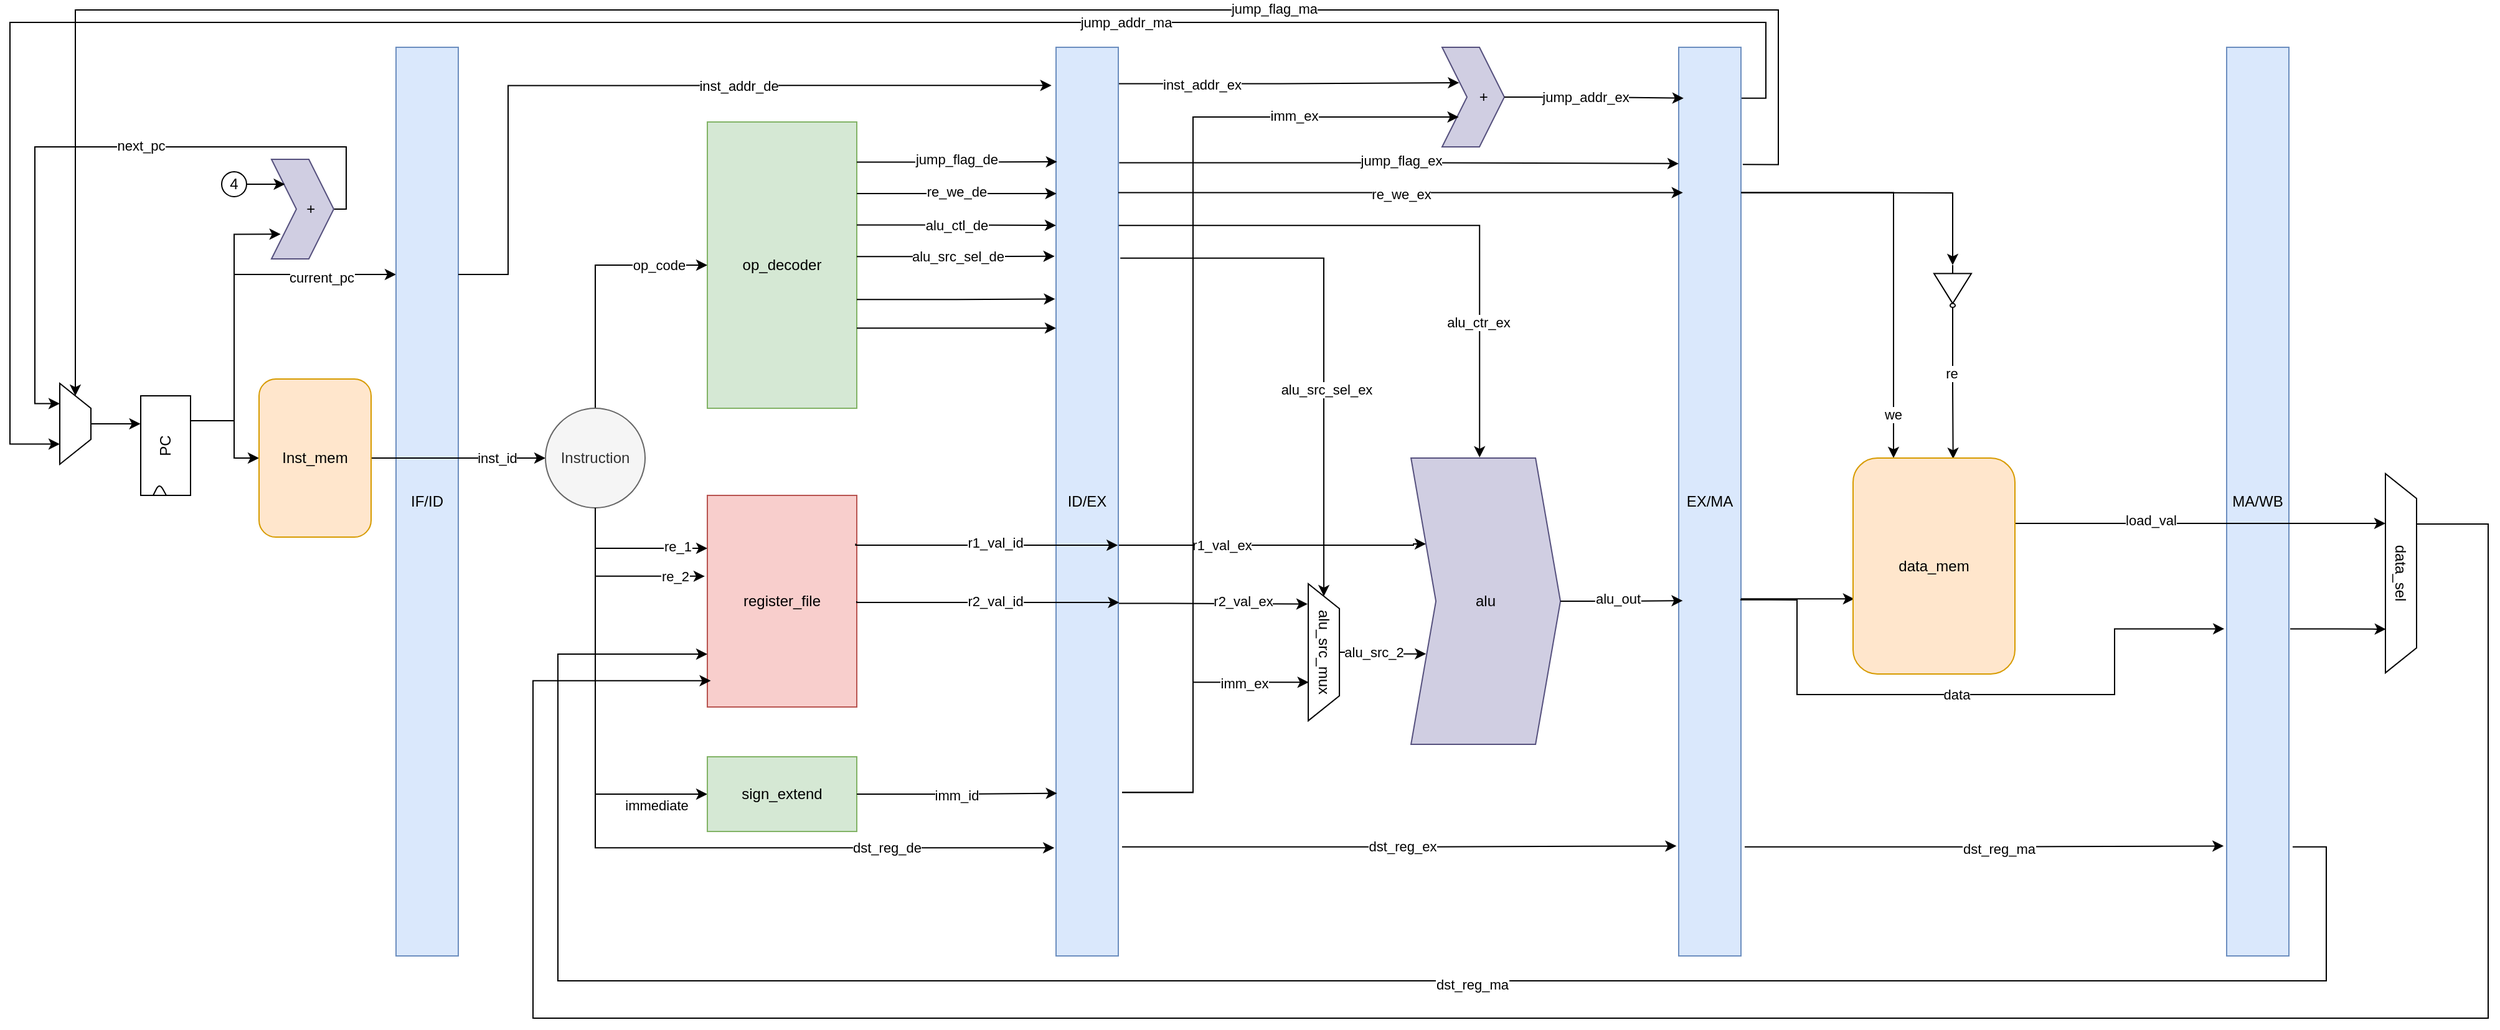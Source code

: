 <mxfile>
    <diagram name="level" id="jEqFdlhptVr93eYA3EzU">
        <mxGraphModel dx="751" dy="1080" grid="1" gridSize="10" guides="1" tooltips="1" connect="1" arrows="1" fold="1" page="0" pageScale="1" pageWidth="850" pageHeight="1100" math="0" shadow="0">
            <root>
                <mxCell id="0"/>
                <mxCell id="1" parent="0"/>
                <mxCell id="pvzfJx7lh-S1m6IJ8Yne-1" value="" style="shape=trapezoid;perimeter=trapezoidPerimeter;whiteSpace=wrap;html=1;fixedSize=1;rotation=90;labelBackgroundColor=none;" parent="1" vertex="1">
                    <mxGeometry x="60" y="320" width="65" height="25" as="geometry"/>
                </mxCell>
                <mxCell id="12cuReVKj2bfx4aHEkNG-16" style="edgeStyle=orthogonalEdgeStyle;rounded=0;orthogonalLoop=1;jettySize=auto;html=1;exitX=0.75;exitY=1;exitDx=0;exitDy=0;entryX=0;entryY=0.5;entryDx=0;entryDy=0;" parent="1" source="12cuReVKj2bfx4aHEkNG-2" target="12cuReVKj2bfx4aHEkNG-15" edge="1">
                    <mxGeometry relative="1" as="geometry">
                        <Array as="points">
                            <mxPoint x="220" y="330"/>
                            <mxPoint x="220" y="360"/>
                        </Array>
                    </mxGeometry>
                </mxCell>
                <mxCell id="12cuReVKj2bfx4aHEkNG-85" style="edgeStyle=orthogonalEdgeStyle;rounded=0;orthogonalLoop=1;jettySize=auto;html=1;exitX=0.75;exitY=1;exitDx=0;exitDy=0;entryX=0;entryY=0.25;entryDx=0;entryDy=0;" parent="1" source="12cuReVKj2bfx4aHEkNG-2" target="12cuReVKj2bfx4aHEkNG-11" edge="1">
                    <mxGeometry relative="1" as="geometry">
                        <Array as="points">
                            <mxPoint x="220" y="330"/>
                            <mxPoint x="220" y="212"/>
                        </Array>
                    </mxGeometry>
                </mxCell>
                <mxCell id="6" value="current_pc" style="edgeLabel;html=1;align=center;verticalAlign=middle;resizable=0;points=[];" vertex="1" connectable="0" parent="12cuReVKj2bfx4aHEkNG-85">
                    <mxGeometry x="0.574" y="-2" relative="1" as="geometry">
                        <mxPoint as="offset"/>
                    </mxGeometry>
                </mxCell>
                <mxCell id="12cuReVKj2bfx4aHEkNG-3" style="edgeStyle=orthogonalEdgeStyle;rounded=0;orthogonalLoop=1;jettySize=auto;html=1;exitX=0.5;exitY=0;exitDx=0;exitDy=0;entryX=0.724;entryY=-0.005;entryDx=0;entryDy=0;entryPerimeter=0;labelBackgroundColor=none;fontColor=default;" parent="1" source="pvzfJx7lh-S1m6IJ8Yne-1" target="12cuReVKj2bfx4aHEkNG-2" edge="1">
                    <mxGeometry relative="1" as="geometry"/>
                </mxCell>
                <mxCell id="12cuReVKj2bfx4aHEkNG-10" style="edgeStyle=orthogonalEdgeStyle;rounded=0;orthogonalLoop=1;jettySize=auto;html=1;exitX=1;exitY=0.5;exitDx=0;exitDy=0;entryX=0.25;entryY=1;entryDx=0;entryDy=0;labelBackgroundColor=none;fontColor=default;" parent="1" source="12cuReVKj2bfx4aHEkNG-8" target="pvzfJx7lh-S1m6IJ8Yne-1" edge="1">
                    <mxGeometry relative="1" as="geometry">
                        <Array as="points">
                            <mxPoint x="310" y="160"/>
                            <mxPoint x="310" y="110"/>
                            <mxPoint x="60" y="110"/>
                            <mxPoint x="60" y="316"/>
                        </Array>
                    </mxGeometry>
                </mxCell>
                <mxCell id="12cuReVKj2bfx4aHEkNG-45" value="next_pc" style="edgeLabel;html=1;align=center;verticalAlign=middle;resizable=0;points=[];" parent="12cuReVKj2bfx4aHEkNG-10" connectable="0" vertex="1">
                    <mxGeometry x="-0.161" y="-1" relative="1" as="geometry">
                        <mxPoint as="offset"/>
                    </mxGeometry>
                </mxCell>
                <mxCell id="12cuReVKj2bfx4aHEkNG-8" value="&amp;nbsp; &amp;nbsp; +" style="shape=step;perimeter=stepPerimeter;whiteSpace=wrap;html=1;fixedSize=1;labelBackgroundColor=none;fillColor=#d0cee2;strokeColor=#56517e;" parent="1" vertex="1">
                    <mxGeometry x="250" y="120" width="50" height="80" as="geometry"/>
                </mxCell>
                <mxCell id="12cuReVKj2bfx4aHEkNG-9" style="edgeStyle=orthogonalEdgeStyle;rounded=0;orthogonalLoop=1;jettySize=auto;html=1;exitX=0.75;exitY=1;exitDx=0;exitDy=0;entryX=0.147;entryY=0.752;entryDx=0;entryDy=0;entryPerimeter=0;labelBackgroundColor=none;fontColor=default;" parent="1" source="12cuReVKj2bfx4aHEkNG-2" target="12cuReVKj2bfx4aHEkNG-8" edge="1">
                    <mxGeometry relative="1" as="geometry">
                        <Array as="points">
                            <mxPoint x="220" y="330"/>
                            <mxPoint x="220" y="180"/>
                        </Array>
                    </mxGeometry>
                </mxCell>
                <mxCell id="12cuReVKj2bfx4aHEkNG-11" value="IF/ID" style="rounded=0;whiteSpace=wrap;html=1;fillColor=#dae8fc;strokeColor=#6c8ebf;" parent="1" vertex="1">
                    <mxGeometry x="350" y="30" width="50" height="730" as="geometry"/>
                </mxCell>
                <mxCell id="12cuReVKj2bfx4aHEkNG-63" style="edgeStyle=orthogonalEdgeStyle;rounded=0;orthogonalLoop=1;jettySize=auto;html=1;exitX=1;exitY=0.82;exitDx=3;exitDy=0;exitPerimeter=0;entryX=0.719;entryY=0.987;entryDx=0;entryDy=0;entryPerimeter=0;" parent="1" source="12cuReVKj2bfx4aHEkNG-14" target="12cuReVKj2bfx4aHEkNG-62" edge="1">
                    <mxGeometry relative="1" as="geometry">
                        <Array as="points">
                            <mxPoint x="990" y="629"/>
                            <mxPoint x="990" y="540"/>
                        </Array>
                    </mxGeometry>
                </mxCell>
                <mxCell id="12cuReVKj2bfx4aHEkNG-82" value="imm_ex" style="edgeLabel;html=1;align=center;verticalAlign=middle;resizable=0;points=[];" parent="12cuReVKj2bfx4aHEkNG-63" connectable="0" vertex="1">
                    <mxGeometry x="0.761" y="-1" relative="1" as="geometry">
                        <mxPoint x="-24" as="offset"/>
                    </mxGeometry>
                </mxCell>
                <mxCell id="12cuReVKj2bfx4aHEkNG-71" style="edgeStyle=orthogonalEdgeStyle;rounded=0;orthogonalLoop=1;jettySize=auto;html=1;exitX=0.983;exitY=0.612;exitDx=0;exitDy=0;exitPerimeter=0;entryX=0.148;entryY=1.022;entryDx=0;entryDy=0;entryPerimeter=0;" parent="1" source="12cuReVKj2bfx4aHEkNG-14" target="12cuReVKj2bfx4aHEkNG-62" edge="1">
                    <mxGeometry relative="1" as="geometry">
                        <Array as="points">
                            <mxPoint x="970" y="477"/>
                            <mxPoint x="1083" y="477"/>
                        </Array>
                    </mxGeometry>
                </mxCell>
                <mxCell id="12cuReVKj2bfx4aHEkNG-74" value="r2_val_ex" style="edgeLabel;html=1;align=center;verticalAlign=middle;resizable=0;points=[];" parent="12cuReVKj2bfx4aHEkNG-71" connectable="0" vertex="1">
                    <mxGeometry x="-0.275" y="-1" relative="1" as="geometry">
                        <mxPoint x="45" y="-3" as="offset"/>
                    </mxGeometry>
                </mxCell>
                <mxCell id="12cuReVKj2bfx4aHEkNG-72" style="edgeStyle=orthogonalEdgeStyle;rounded=0;orthogonalLoop=1;jettySize=auto;html=1;exitX=0.998;exitY=0.548;exitDx=0;exitDy=0;exitPerimeter=0;entryX=0;entryY=0.25;entryDx=0;entryDy=0;" parent="1" source="12cuReVKj2bfx4aHEkNG-14" target="12cuReVKj2bfx4aHEkNG-66" edge="1">
                    <mxGeometry relative="1" as="geometry">
                        <Array as="points">
                            <mxPoint x="1167" y="430"/>
                            <mxPoint x="1177" y="429"/>
                        </Array>
                    </mxGeometry>
                </mxCell>
                <mxCell id="12cuReVKj2bfx4aHEkNG-77" value="r1_val_ex" style="edgeLabel;html=1;align=center;verticalAlign=middle;resizable=0;points=[];" parent="12cuReVKj2bfx4aHEkNG-72" connectable="0" vertex="1">
                    <mxGeometry x="0.413" y="-2" relative="1" as="geometry">
                        <mxPoint x="-93" y="-2" as="offset"/>
                    </mxGeometry>
                </mxCell>
                <mxCell id="12cuReVKj2bfx4aHEkNG-87" style="edgeStyle=orthogonalEdgeStyle;rounded=0;orthogonalLoop=1;jettySize=auto;html=1;exitX=1;exitY=0.04;exitDx=0;exitDy=0;exitPerimeter=0;entryX=0.274;entryY=0.356;entryDx=0;entryDy=0;entryPerimeter=0;" parent="1" source="12cuReVKj2bfx4aHEkNG-14" target="12cuReVKj2bfx4aHEkNG-65" edge="1">
                    <mxGeometry relative="1" as="geometry"/>
                </mxCell>
                <mxCell id="12cuReVKj2bfx4aHEkNG-93" value="inst_addr_ex" style="edgeLabel;html=1;align=center;verticalAlign=middle;resizable=0;points=[];" parent="12cuReVKj2bfx4aHEkNG-87" connectable="0" vertex="1">
                    <mxGeometry x="-0.419" relative="1" as="geometry">
                        <mxPoint x="-13" y="1" as="offset"/>
                    </mxGeometry>
                </mxCell>
                <mxCell id="12cuReVKj2bfx4aHEkNG-133" style="edgeStyle=orthogonalEdgeStyle;rounded=0;orthogonalLoop=1;jettySize=auto;html=1;exitX=1.032;exitY=0.232;exitDx=0;exitDy=0;exitPerimeter=0;entryX=0;entryY=0.5;entryDx=0;entryDy=0;" parent="1" source="12cuReVKj2bfx4aHEkNG-14" target="12cuReVKj2bfx4aHEkNG-62" edge="1">
                    <mxGeometry relative="1" as="geometry">
                        <Array as="points">
                            <mxPoint x="1095" y="199"/>
                        </Array>
                    </mxGeometry>
                </mxCell>
                <mxCell id="12cuReVKj2bfx4aHEkNG-139" value="alu_src_sel_ex" style="edgeLabel;html=1;align=center;verticalAlign=middle;resizable=0;points=[];" parent="12cuReVKj2bfx4aHEkNG-133" connectable="0" vertex="1">
                    <mxGeometry x="0.237" y="2" relative="1" as="geometry">
                        <mxPoint as="offset"/>
                    </mxGeometry>
                </mxCell>
                <mxCell id="12cuReVKj2bfx4aHEkNG-14" value="ID/EX" style="rounded=0;whiteSpace=wrap;html=1;fillColor=#dae8fc;strokeColor=#6c8ebf;points=[[0,0,0,0,0],[0,0.25,0,0,0],[0,0.5,0,0,0],[0,0.75,0,0,0],[0,1,0,0,0],[0.25,0,0,0,0],[0.25,1,0,0,0],[0.5,0,0,0,0],[0.5,1,0,0,0],[0.75,0,0,0,0],[0.75,1,0,0,0],[1,0,0,0,0],[1,0.04,0,0,0],[1,0.08,0,0,0],[1,0.12,0,1,0],[1,0.16,0,0,0],[1,0.2,0,1,0],[1,0.25,0,0,0],[1,0.3,0,1,0],[1,0.36,0,1,0],[1,0.43,0,1,0],[1,0.5,0,0,0],[1,0.58,0,1,0],[1,0.64,0,1,0],[1,0.7,0,1,0],[1,0.75,0,0,0],[1,0.82,0,3,0],[1,0.88,0,3,0],[1,0.95,0,3,0],[1,1,0,0,0]];" parent="1" vertex="1">
                    <mxGeometry x="880" y="30" width="50" height="730" as="geometry"/>
                </mxCell>
                <mxCell id="12cuReVKj2bfx4aHEkNG-27" style="edgeStyle=orthogonalEdgeStyle;rounded=0;orthogonalLoop=1;jettySize=auto;html=1;exitX=1;exitY=0.5;exitDx=0;exitDy=0;entryX=0;entryY=0.5;entryDx=0;entryDy=0;" parent="1" source="12cuReVKj2bfx4aHEkNG-15" target="12cuReVKj2bfx4aHEkNG-26" edge="1">
                    <mxGeometry relative="1" as="geometry"/>
                </mxCell>
                <mxCell id="12cuReVKj2bfx4aHEkNG-31" value="inst_id" style="edgeLabel;html=1;align=center;verticalAlign=middle;resizable=0;points=[];" parent="12cuReVKj2bfx4aHEkNG-27" connectable="0" vertex="1">
                    <mxGeometry x="0.592" y="2" relative="1" as="geometry">
                        <mxPoint x="-11" y="2" as="offset"/>
                    </mxGeometry>
                </mxCell>
                <mxCell id="12cuReVKj2bfx4aHEkNG-15" value="Inst_mem" style="rounded=1;whiteSpace=wrap;html=1;fillColor=#ffe6cc;strokeColor=#d79b00;" parent="1" vertex="1">
                    <mxGeometry x="240" y="296.5" width="90" height="127" as="geometry"/>
                </mxCell>
                <mxCell id="12cuReVKj2bfx4aHEkNG-22" value="register_file" style="rounded=0;whiteSpace=wrap;html=1;fillColor=#f8cecc;strokeColor=#b85450;" parent="1" vertex="1">
                    <mxGeometry x="600" y="390" width="120" height="170" as="geometry"/>
                </mxCell>
                <mxCell id="12cuReVKj2bfx4aHEkNG-23" value="op_decoder" style="rounded=0;whiteSpace=wrap;html=1;points=[[0,0,0,0,0],[0,0.25,0,0,0],[0,0.5,0,0,0],[0,0.75,0,0,0],[0,1,0,0,0],[0.25,0,0,0,0],[0.25,1,0,0,0],[0.5,0,0,0,0],[0.5,1,0,0,0],[0.75,0,0,0,0],[0.75,1,0,0,0],[1,0,0,0,0],[1,0.14,0,0,0],[1,0.25,0,0,0],[1,0.36,0,0,0],[1,0.47,0,0,0],[1,0.62,0,0,0],[1,0.72,0,0,0],[1,0.83,0,0,0],[1,1,0,0,0]];fillColor=#d5e8d4;strokeColor=#82b366;" parent="1" vertex="1">
                    <mxGeometry x="600" y="90" width="120" height="230" as="geometry"/>
                </mxCell>
                <mxCell id="12cuReVKj2bfx4aHEkNG-32" style="edgeStyle=orthogonalEdgeStyle;rounded=0;orthogonalLoop=1;jettySize=auto;html=1;exitX=0.5;exitY=1;exitDx=0;exitDy=0;entryX=0;entryY=0.25;entryDx=0;entryDy=0;" parent="1" source="12cuReVKj2bfx4aHEkNG-26" target="12cuReVKj2bfx4aHEkNG-22" edge="1">
                    <mxGeometry relative="1" as="geometry"/>
                </mxCell>
                <mxCell id="12cuReVKj2bfx4aHEkNG-33" value="re_1" style="edgeLabel;html=1;align=center;verticalAlign=middle;resizable=0;points=[];" parent="12cuReVKj2bfx4aHEkNG-32" connectable="0" vertex="1">
                    <mxGeometry x="0.609" y="2" relative="1" as="geometry">
                        <mxPoint as="offset"/>
                    </mxGeometry>
                </mxCell>
                <mxCell id="12cuReVKj2bfx4aHEkNG-35" style="edgeStyle=orthogonalEdgeStyle;rounded=0;orthogonalLoop=1;jettySize=auto;html=1;exitX=0.5;exitY=0;exitDx=0;exitDy=0;entryX=0;entryY=0.5;entryDx=0;entryDy=0;" parent="1" source="12cuReVKj2bfx4aHEkNG-26" target="12cuReVKj2bfx4aHEkNG-23" edge="1">
                    <mxGeometry relative="1" as="geometry"/>
                </mxCell>
                <mxCell id="12cuReVKj2bfx4aHEkNG-36" value="op_code" style="edgeLabel;html=1;align=center;verticalAlign=middle;resizable=0;points=[];" parent="12cuReVKj2bfx4aHEkNG-35" connectable="0" vertex="1">
                    <mxGeometry x="0.759" y="-1" relative="1" as="geometry">
                        <mxPoint x="-15" y="-1" as="offset"/>
                    </mxGeometry>
                </mxCell>
                <mxCell id="12cuReVKj2bfx4aHEkNG-38" style="edgeStyle=orthogonalEdgeStyle;rounded=0;orthogonalLoop=1;jettySize=auto;html=1;exitX=0.5;exitY=1;exitDx=0;exitDy=0;entryX=0;entryY=0.5;entryDx=0;entryDy=0;" parent="1" source="12cuReVKj2bfx4aHEkNG-26" target="12cuReVKj2bfx4aHEkNG-37" edge="1">
                    <mxGeometry relative="1" as="geometry"/>
                </mxCell>
                <mxCell id="12cuReVKj2bfx4aHEkNG-39" value="immediate" style="edgeLabel;html=1;align=center;verticalAlign=middle;resizable=0;points=[];" parent="12cuReVKj2bfx4aHEkNG-38" connectable="0" vertex="1">
                    <mxGeometry x="0.742" y="-9" relative="1" as="geometry">
                        <mxPoint as="offset"/>
                    </mxGeometry>
                </mxCell>
                <mxCell id="12cuReVKj2bfx4aHEkNG-26" value="Instruction" style="ellipse;whiteSpace=wrap;html=1;fillColor=#f5f5f5;fontColor=#333333;strokeColor=#666666;" parent="1" vertex="1">
                    <mxGeometry x="470" y="320" width="80" height="80" as="geometry"/>
                </mxCell>
                <mxCell id="12cuReVKj2bfx4aHEkNG-29" style="edgeStyle=orthogonalEdgeStyle;rounded=0;orthogonalLoop=1;jettySize=auto;html=1;exitX=0.5;exitY=1;exitDx=0;exitDy=0;entryX=-0.017;entryY=0.382;entryDx=0;entryDy=0;entryPerimeter=0;" parent="1" source="12cuReVKj2bfx4aHEkNG-26" target="12cuReVKj2bfx4aHEkNG-22" edge="1">
                    <mxGeometry relative="1" as="geometry"/>
                </mxCell>
                <mxCell id="12cuReVKj2bfx4aHEkNG-34" value="re_2" style="edgeLabel;html=1;align=center;verticalAlign=middle;resizable=0;points=[];" parent="12cuReVKj2bfx4aHEkNG-29" connectable="0" vertex="1">
                    <mxGeometry x="0.66" relative="1" as="geometry">
                        <mxPoint as="offset"/>
                    </mxGeometry>
                </mxCell>
                <mxCell id="12cuReVKj2bfx4aHEkNG-37" value="sign_extend" style="rounded=0;whiteSpace=wrap;html=1;fillColor=#d5e8d4;strokeColor=#82b366;" parent="1" vertex="1">
                    <mxGeometry x="600" y="600" width="120" height="60" as="geometry"/>
                </mxCell>
                <mxCell id="12cuReVKj2bfx4aHEkNG-42" value="data_sel" style="shape=trapezoid;perimeter=trapezoidPerimeter;whiteSpace=wrap;html=1;fixedSize=1;rotation=90;labelBackgroundColor=none;" parent="1" vertex="1">
                    <mxGeometry x="1880" y="440.03" width="160" height="25" as="geometry"/>
                </mxCell>
                <mxCell id="12cuReVKj2bfx4aHEkNG-46" style="edgeStyle=orthogonalEdgeStyle;rounded=0;orthogonalLoop=1;jettySize=auto;html=1;exitX=1;exitY=0.14;exitDx=0;exitDy=0;exitPerimeter=0;entryX=0.018;entryY=0.126;entryDx=0;entryDy=0;entryPerimeter=0;" parent="1" source="12cuReVKj2bfx4aHEkNG-23" target="12cuReVKj2bfx4aHEkNG-14" edge="1">
                    <mxGeometry relative="1" as="geometry"/>
                </mxCell>
                <mxCell id="12cuReVKj2bfx4aHEkNG-53" value="jump_flag_de" style="edgeLabel;html=1;align=center;verticalAlign=middle;resizable=0;points=[];" parent="12cuReVKj2bfx4aHEkNG-46" connectable="0" vertex="1">
                    <mxGeometry x="-0.365" relative="1" as="geometry">
                        <mxPoint x="29" y="-2" as="offset"/>
                    </mxGeometry>
                </mxCell>
                <mxCell id="12cuReVKj2bfx4aHEkNG-48" style="edgeStyle=orthogonalEdgeStyle;rounded=0;orthogonalLoop=1;jettySize=auto;html=1;exitX=1;exitY=0.36;exitDx=0;exitDy=0;exitPerimeter=0;entryX=0;entryY=0.196;entryDx=0;entryDy=0;entryPerimeter=0;" parent="1" source="12cuReVKj2bfx4aHEkNG-23" target="12cuReVKj2bfx4aHEkNG-14" edge="1">
                    <mxGeometry relative="1" as="geometry"/>
                </mxCell>
                <mxCell id="12cuReVKj2bfx4aHEkNG-112" value="alu_ctl_de" style="edgeLabel;html=1;align=center;verticalAlign=middle;resizable=0;points=[];" parent="12cuReVKj2bfx4aHEkNG-48" connectable="0" vertex="1">
                    <mxGeometry x="-0.063" relative="1" as="geometry">
                        <mxPoint x="5" as="offset"/>
                    </mxGeometry>
                </mxCell>
                <mxCell id="12cuReVKj2bfx4aHEkNG-49" style="edgeStyle=orthogonalEdgeStyle;rounded=0;orthogonalLoop=1;jettySize=auto;html=1;exitX=1;exitY=0.25;exitDx=0;exitDy=0;exitPerimeter=0;entryX=0.007;entryY=0.161;entryDx=0;entryDy=0;entryPerimeter=0;" parent="1" source="12cuReVKj2bfx4aHEkNG-23" target="12cuReVKj2bfx4aHEkNG-14" edge="1">
                    <mxGeometry relative="1" as="geometry">
                        <Array as="points">
                            <mxPoint x="800" y="148"/>
                            <mxPoint x="800" y="148"/>
                        </Array>
                    </mxGeometry>
                </mxCell>
                <mxCell id="12cuReVKj2bfx4aHEkNG-102" value="re_we_de" style="edgeLabel;html=1;align=center;verticalAlign=middle;resizable=0;points=[];" parent="12cuReVKj2bfx4aHEkNG-49" connectable="0" vertex="1">
                    <mxGeometry x="-0.227" y="2" relative="1" as="geometry">
                        <mxPoint x="18" as="offset"/>
                    </mxGeometry>
                </mxCell>
                <mxCell id="12cuReVKj2bfx4aHEkNG-50" style="edgeStyle=orthogonalEdgeStyle;rounded=0;orthogonalLoop=1;jettySize=auto;html=1;exitX=1;exitY=0.47;exitDx=0;exitDy=0;exitPerimeter=0;entryX=-0.023;entryY=0.23;entryDx=0;entryDy=0;entryPerimeter=0;" parent="1" source="12cuReVKj2bfx4aHEkNG-23" target="12cuReVKj2bfx4aHEkNG-14" edge="1">
                    <mxGeometry relative="1" as="geometry"/>
                </mxCell>
                <mxCell id="12cuReVKj2bfx4aHEkNG-113" value="alu_src_sel_de" style="edgeLabel;html=1;align=center;verticalAlign=middle;resizable=0;points=[];" parent="12cuReVKj2bfx4aHEkNG-50" connectable="0" vertex="1">
                    <mxGeometry x="0.01" relative="1" as="geometry">
                        <mxPoint as="offset"/>
                    </mxGeometry>
                </mxCell>
                <mxCell id="12cuReVKj2bfx4aHEkNG-51" style="edgeStyle=orthogonalEdgeStyle;rounded=0;orthogonalLoop=1;jettySize=auto;html=1;exitX=1;exitY=0.62;exitDx=0;exitDy=0;exitPerimeter=0;entryX=-0.014;entryY=0.277;entryDx=0;entryDy=0;entryPerimeter=0;" parent="1" source="12cuReVKj2bfx4aHEkNG-23" target="12cuReVKj2bfx4aHEkNG-14" edge="1">
                    <mxGeometry relative="1" as="geometry"/>
                </mxCell>
                <mxCell id="12cuReVKj2bfx4aHEkNG-52" style="edgeStyle=orthogonalEdgeStyle;rounded=0;orthogonalLoop=1;jettySize=auto;html=1;exitX=1;exitY=0.72;exitDx=0;exitDy=0;exitPerimeter=0;entryX=0;entryY=0.309;entryDx=0;entryDy=0;entryPerimeter=0;" parent="1" source="12cuReVKj2bfx4aHEkNG-23" target="12cuReVKj2bfx4aHEkNG-14" edge="1">
                    <mxGeometry relative="1" as="geometry"/>
                </mxCell>
                <mxCell id="12cuReVKj2bfx4aHEkNG-60" style="edgeStyle=orthogonalEdgeStyle;rounded=0;orthogonalLoop=1;jettySize=auto;html=1;entryX=0.017;entryY=0.821;entryDx=0;entryDy=0;entryPerimeter=0;" parent="1" source="12cuReVKj2bfx4aHEkNG-37" target="12cuReVKj2bfx4aHEkNG-14" edge="1">
                    <mxGeometry relative="1" as="geometry"/>
                </mxCell>
                <mxCell id="12cuReVKj2bfx4aHEkNG-61" value="imm_id" style="edgeLabel;html=1;align=center;verticalAlign=middle;resizable=0;points=[];" parent="12cuReVKj2bfx4aHEkNG-60" connectable="0" vertex="1">
                    <mxGeometry x="0.661" y="-1" relative="1" as="geometry">
                        <mxPoint x="-54" as="offset"/>
                    </mxGeometry>
                </mxCell>
                <mxCell id="12cuReVKj2bfx4aHEkNG-62" value="alu_src_mux" style="shape=trapezoid;perimeter=trapezoidPerimeter;whiteSpace=wrap;html=1;fixedSize=1;rotation=90;labelBackgroundColor=none;" parent="1" vertex="1">
                    <mxGeometry x="1040.04" y="503.53" width="110" height="25" as="geometry"/>
                </mxCell>
                <mxCell id="12cuReVKj2bfx4aHEkNG-65" value="&amp;nbsp; &amp;nbsp; &amp;nbsp;+" style="shape=step;perimeter=stepPerimeter;whiteSpace=wrap;html=1;fixedSize=1;labelBackgroundColor=none;fillColor=#d0cee2;strokeColor=#56517e;" parent="1" vertex="1">
                    <mxGeometry x="1190" y="30" width="50" height="80" as="geometry"/>
                </mxCell>
                <mxCell id="12cuReVKj2bfx4aHEkNG-66" value="alu" style="shape=step;perimeter=stepPerimeter;whiteSpace=wrap;html=1;fixedSize=1;labelBackgroundColor=none;fillColor=#d0cee2;strokeColor=#56517e;" parent="1" vertex="1">
                    <mxGeometry x="1165.04" y="360" width="120" height="230" as="geometry"/>
                </mxCell>
                <mxCell id="12cuReVKj2bfx4aHEkNG-69" style="edgeStyle=orthogonalEdgeStyle;rounded=0;orthogonalLoop=1;jettySize=auto;html=1;exitX=1;exitY=0.5;exitDx=0;exitDy=0;entryX=1.015;entryY=0.611;entryDx=0;entryDy=0;entryPerimeter=0;" parent="1" source="12cuReVKj2bfx4aHEkNG-22" target="12cuReVKj2bfx4aHEkNG-14" edge="1">
                    <mxGeometry relative="1" as="geometry">
                        <Array as="points">
                            <mxPoint x="720" y="476"/>
                        </Array>
                    </mxGeometry>
                </mxCell>
                <mxCell id="12cuReVKj2bfx4aHEkNG-75" value="r2_val_id" style="edgeLabel;html=1;align=center;verticalAlign=middle;resizable=0;points=[];" parent="12cuReVKj2bfx4aHEkNG-69" connectable="0" vertex="1">
                    <mxGeometry x="0.42" relative="1" as="geometry">
                        <mxPoint x="-39" y="-1" as="offset"/>
                    </mxGeometry>
                </mxCell>
                <mxCell id="12cuReVKj2bfx4aHEkNG-70" style="edgeStyle=orthogonalEdgeStyle;rounded=0;orthogonalLoop=1;jettySize=auto;html=1;exitX=0.993;exitY=0.228;exitDx=0;exitDy=0;entryX=0.992;entryY=0.548;entryDx=0;entryDy=0;entryPerimeter=0;exitPerimeter=0;" parent="1" source="12cuReVKj2bfx4aHEkNG-22" target="12cuReVKj2bfx4aHEkNG-14" edge="1">
                    <mxGeometry relative="1" as="geometry">
                        <Array as="points">
                            <mxPoint x="719" y="430"/>
                        </Array>
                    </mxGeometry>
                </mxCell>
                <mxCell id="12cuReVKj2bfx4aHEkNG-76" value="r1_val_id" style="edgeLabel;html=1;align=center;verticalAlign=middle;resizable=0;points=[];" parent="12cuReVKj2bfx4aHEkNG-70" connectable="0" vertex="1">
                    <mxGeometry x="0.524" y="-2" relative="1" as="geometry">
                        <mxPoint x="-49" y="-4" as="offset"/>
                    </mxGeometry>
                </mxCell>
                <mxCell id="12cuReVKj2bfx4aHEkNG-80" style="edgeStyle=orthogonalEdgeStyle;rounded=0;orthogonalLoop=1;jettySize=auto;html=1;exitX=0.5;exitY=0;exitDx=0;exitDy=0;entryX=0.101;entryY=0.684;entryDx=0;entryDy=0;entryPerimeter=0;" parent="1" source="12cuReVKj2bfx4aHEkNG-62" target="12cuReVKj2bfx4aHEkNG-66" edge="1">
                    <mxGeometry relative="1" as="geometry"/>
                </mxCell>
                <mxCell id="12cuReVKj2bfx4aHEkNG-83" value="alu_src_2" style="edgeLabel;html=1;align=center;verticalAlign=middle;resizable=0;points=[];" parent="12cuReVKj2bfx4aHEkNG-80" connectable="0" vertex="1">
                    <mxGeometry x="-0.19" y="-1" relative="1" as="geometry">
                        <mxPoint x="-1" as="offset"/>
                    </mxGeometry>
                </mxCell>
                <mxCell id="12cuReVKj2bfx4aHEkNG-86" style="edgeStyle=orthogonalEdgeStyle;rounded=0;orthogonalLoop=1;jettySize=auto;html=1;exitX=1;exitY=0.25;exitDx=0;exitDy=0;entryX=-0.073;entryY=0.042;entryDx=0;entryDy=0;entryPerimeter=0;" parent="1" source="12cuReVKj2bfx4aHEkNG-11" target="12cuReVKj2bfx4aHEkNG-14" edge="1">
                    <mxGeometry relative="1" as="geometry">
                        <Array as="points">
                            <mxPoint x="440" y="213"/>
                            <mxPoint x="440" y="61"/>
                        </Array>
                    </mxGeometry>
                </mxCell>
                <mxCell id="12cuReVKj2bfx4aHEkNG-92" value="inst_addr_de" style="edgeLabel;html=1;align=center;verticalAlign=middle;resizable=0;points=[];" parent="12cuReVKj2bfx4aHEkNG-86" connectable="0" vertex="1">
                    <mxGeometry x="0.199" relative="1" as="geometry">
                        <mxPoint as="offset"/>
                    </mxGeometry>
                </mxCell>
                <mxCell id="12cuReVKj2bfx4aHEkNG-99" style="edgeStyle=orthogonalEdgeStyle;rounded=0;orthogonalLoop=1;jettySize=auto;html=1;entryX=0.75;entryY=1;entryDx=0;entryDy=0;exitX=0.991;exitY=0.056;exitDx=0;exitDy=0;exitPerimeter=0;" parent="1" source="12cuReVKj2bfx4aHEkNG-94" target="pvzfJx7lh-S1m6IJ8Yne-1" edge="1">
                    <mxGeometry relative="1" as="geometry">
                        <mxPoint x="1431" y="80" as="sourcePoint"/>
                        <Array as="points">
                            <mxPoint x="1450" y="71"/>
                            <mxPoint x="1450" y="10"/>
                            <mxPoint x="40" y="10"/>
                            <mxPoint x="40" y="349"/>
                        </Array>
                    </mxGeometry>
                </mxCell>
                <mxCell id="12cuReVKj2bfx4aHEkNG-153" value="jump_addr_ma" style="edgeLabel;html=1;align=center;verticalAlign=middle;resizable=0;points=[];" parent="12cuReVKj2bfx4aHEkNG-99" connectable="0" vertex="1">
                    <mxGeometry x="-0.363" relative="1" as="geometry">
                        <mxPoint as="offset"/>
                    </mxGeometry>
                </mxCell>
                <mxCell id="12cuReVKj2bfx4aHEkNG-104" style="edgeStyle=orthogonalEdgeStyle;rounded=0;orthogonalLoop=1;jettySize=auto;html=1;exitX=1;exitY=0.16;exitDx=0;exitDy=0;exitPerimeter=0;entryX=0.25;entryY=0;entryDx=0;entryDy=0;" parent="1" source="12cuReVKj2bfx4aHEkNG-94" target="12cuReVKj2bfx4aHEkNG-101" edge="1">
                    <mxGeometry relative="1" as="geometry">
                        <Array as="points">
                            <mxPoint x="1553" y="147"/>
                        </Array>
                    </mxGeometry>
                </mxCell>
                <mxCell id="12cuReVKj2bfx4aHEkNG-146" value="we" style="edgeLabel;html=1;align=center;verticalAlign=middle;resizable=0;points=[];" parent="12cuReVKj2bfx4aHEkNG-104" connectable="0" vertex="1">
                    <mxGeometry x="0.791" y="-1" relative="1" as="geometry">
                        <mxPoint as="offset"/>
                    </mxGeometry>
                </mxCell>
                <mxCell id="12cuReVKj2bfx4aHEkNG-151" style="edgeStyle=orthogonalEdgeStyle;rounded=0;orthogonalLoop=1;jettySize=auto;html=1;exitX=1.029;exitY=0.129;exitDx=0;exitDy=0;exitPerimeter=0;entryX=0;entryY=0.5;entryDx=0;entryDy=0;" parent="1" source="12cuReVKj2bfx4aHEkNG-94" target="pvzfJx7lh-S1m6IJ8Yne-1" edge="1">
                    <mxGeometry relative="1" as="geometry">
                        <Array as="points">
                            <mxPoint x="1460" y="124"/>
                            <mxPoint x="1460"/>
                            <mxPoint x="93"/>
                        </Array>
                    </mxGeometry>
                </mxCell>
                <mxCell id="12cuReVKj2bfx4aHEkNG-154" value="jump_flag_ma" style="edgeLabel;html=1;align=center;verticalAlign=middle;resizable=0;points=[];" parent="12cuReVKj2bfx4aHEkNG-151" connectable="0" vertex="1">
                    <mxGeometry x="-0.39" y="-1" relative="1" as="geometry">
                        <mxPoint as="offset"/>
                    </mxGeometry>
                </mxCell>
                <mxCell id="12cuReVKj2bfx4aHEkNG-94" value="EX/MA" style="rounded=0;whiteSpace=wrap;html=1;fillColor=#dae8fc;strokeColor=#6c8ebf;points=[[0,0,0,0,0],[0,0.25,0,0,0],[0,0.5,0,0,0],[0,0.75,0,0,0],[0,1,0,0,0],[0.25,0,0,0,0],[0.25,1,0,0,0],[0.5,0,0,0,0],[0.5,1,0,0,0],[0.75,0,0,0,0],[0.75,1,0,0,0],[1,0,0,0,0],[1,0.04,0,0,0],[1,0.08,0,0,0],[1,0.12,0,1,0],[1,0.16,0,0,0],[1,0.2,0,1,0],[1,0.25,0,0,0],[1,0.3,0,1,0],[1,0.36,0,1,0],[1,0.43,0,1,0],[1,0.5,0,0,0],[1,0.58,0,1,0],[1,0.64,0,1,0],[1,0.7,0,1,0],[1,0.75,0,0,0],[1,0.82,0,3,0],[1,0.88,0,3,0],[1,0.95,0,3,0],[1,1,0,0,0]];" parent="1" vertex="1">
                    <mxGeometry x="1380" y="30" width="50" height="730" as="geometry"/>
                </mxCell>
                <mxCell id="12cuReVKj2bfx4aHEkNG-118" style="edgeStyle=orthogonalEdgeStyle;rounded=0;orthogonalLoop=1;jettySize=auto;html=1;exitX=1;exitY=0.88;exitDx=3;exitDy=0;exitPerimeter=0;entryX=0;entryY=0.75;entryDx=0;entryDy=0;" parent="1" source="12cuReVKj2bfx4aHEkNG-95" target="12cuReVKj2bfx4aHEkNG-22" edge="1">
                    <mxGeometry relative="1" as="geometry">
                        <Array as="points">
                            <mxPoint x="1900" y="672"/>
                            <mxPoint x="1900" y="780"/>
                            <mxPoint x="480" y="780"/>
                            <mxPoint x="480" y="517"/>
                        </Array>
                    </mxGeometry>
                </mxCell>
                <mxCell id="12cuReVKj2bfx4aHEkNG-127" value="dst_reg_ma" style="edgeLabel;html=1;align=center;verticalAlign=middle;resizable=0;points=[];" parent="12cuReVKj2bfx4aHEkNG-118" connectable="0" vertex="1">
                    <mxGeometry x="-0.153" y="3" relative="1" as="geometry">
                        <mxPoint as="offset"/>
                    </mxGeometry>
                </mxCell>
                <mxCell id="12cuReVKj2bfx4aHEkNG-121" style="edgeStyle=orthogonalEdgeStyle;rounded=0;orthogonalLoop=1;jettySize=auto;html=1;exitX=1;exitY=0.64;exitDx=1;exitDy=0;exitPerimeter=0;entryX=0.781;entryY=0.985;entryDx=0;entryDy=0;entryPerimeter=0;" parent="1" source="12cuReVKj2bfx4aHEkNG-95" target="12cuReVKj2bfx4aHEkNG-42" edge="1">
                    <mxGeometry relative="1" as="geometry"/>
                </mxCell>
                <mxCell id="12cuReVKj2bfx4aHEkNG-95" value="MA/WB" style="rounded=0;whiteSpace=wrap;html=1;fillColor=#dae8fc;strokeColor=#6c8ebf;points=[[0,0,0,0,0],[0,0.25,0,0,0],[0,0.5,0,0,0],[0,0.75,0,0,0],[0,1,0,0,0],[0.25,0,0,0,0],[0.25,1,0,0,0],[0.5,0,0,0,0],[0.5,1,0,0,0],[0.75,0,0,0,0],[0.75,1,0,0,0],[1,0,0,0,0],[1,0.04,0,0,0],[1,0.08,0,0,0],[1,0.12,0,1,0],[1,0.16,0,0,0],[1,0.2,0,1,0],[1,0.25,0,0,0],[1,0.3,0,1,0],[1,0.32,0,1,0],[1,0.34,0,1,0],[1,0.36,0,1,0],[1,0.38,0,1,0],[1,0.41,0,1,0],[1,0.43,0,1,0],[1,0.46,0,3,0],[1,0.48,0,3,0],[1,0.5,0,0,0],[1,0.58,0,1,0],[1,0.64,0,1,0],[1,0.7,0,1,0],[1,0.75,0,0,0],[1,0.82,0,3,0],[1,0.88,0,3,0],[1,0.95,0,3,0],[1,1,0,0,0]];" parent="1" vertex="1">
                    <mxGeometry x="1820" y="30" width="50" height="730" as="geometry"/>
                </mxCell>
                <mxCell id="12cuReVKj2bfx4aHEkNG-96" style="edgeStyle=orthogonalEdgeStyle;rounded=0;orthogonalLoop=1;jettySize=auto;html=1;exitX=1;exitY=0.5;exitDx=0;exitDy=0;entryX=0.078;entryY=0.056;entryDx=0;entryDy=0;entryPerimeter=0;" parent="1" source="12cuReVKj2bfx4aHEkNG-65" target="12cuReVKj2bfx4aHEkNG-94" edge="1">
                    <mxGeometry relative="1" as="geometry"/>
                </mxCell>
                <mxCell id="12cuReVKj2bfx4aHEkNG-152" value="jump_addr_ex" style="edgeLabel;html=1;align=center;verticalAlign=middle;resizable=0;points=[];" parent="12cuReVKj2bfx4aHEkNG-96" connectable="0" vertex="1">
                    <mxGeometry x="-0.102" relative="1" as="geometry">
                        <mxPoint as="offset"/>
                    </mxGeometry>
                </mxCell>
                <mxCell id="12cuReVKj2bfx4aHEkNG-97" style="edgeStyle=orthogonalEdgeStyle;rounded=0;orthogonalLoop=1;jettySize=auto;html=1;exitX=1;exitY=0.82;exitDx=3;exitDy=0;exitPerimeter=0;entryX=0.265;entryY=0.694;entryDx=0;entryDy=0;entryPerimeter=0;" parent="1" source="12cuReVKj2bfx4aHEkNG-14" target="12cuReVKj2bfx4aHEkNG-65" edge="1">
                    <mxGeometry relative="1" as="geometry">
                        <Array as="points">
                            <mxPoint x="990" y="629"/>
                            <mxPoint x="990" y="86"/>
                            <mxPoint x="1203" y="86"/>
                        </Array>
                    </mxGeometry>
                </mxCell>
                <mxCell id="12cuReVKj2bfx4aHEkNG-98" value="imm_ex" style="edgeLabel;html=1;align=center;verticalAlign=middle;resizable=0;points=[];" parent="12cuReVKj2bfx4aHEkNG-97" connectable="0" vertex="1">
                    <mxGeometry x="0.676" y="1" relative="1" as="geometry">
                        <mxPoint x="-1" as="offset"/>
                    </mxGeometry>
                </mxCell>
                <mxCell id="12cuReVKj2bfx4aHEkNG-100" style="edgeStyle=orthogonalEdgeStyle;rounded=0;orthogonalLoop=1;jettySize=auto;html=1;exitX=1;exitY=0.5;exitDx=0;exitDy=0;entryX=0.065;entryY=0.609;entryDx=0;entryDy=0;entryPerimeter=0;" parent="1" source="12cuReVKj2bfx4aHEkNG-66" target="12cuReVKj2bfx4aHEkNG-94" edge="1">
                    <mxGeometry relative="1" as="geometry"/>
                </mxCell>
                <mxCell id="12cuReVKj2bfx4aHEkNG-130" value="alu_out" style="edgeLabel;html=1;align=center;verticalAlign=middle;resizable=0;points=[];" parent="12cuReVKj2bfx4aHEkNG-100" connectable="0" vertex="1">
                    <mxGeometry x="-0.07" y="2" relative="1" as="geometry">
                        <mxPoint as="offset"/>
                    </mxGeometry>
                </mxCell>
                <mxCell id="12cuReVKj2bfx4aHEkNG-122" style="edgeStyle=orthogonalEdgeStyle;rounded=0;orthogonalLoop=1;jettySize=auto;html=1;exitX=0.995;exitY=0.296;exitDx=0;exitDy=0;entryX=0.25;entryY=1;entryDx=0;entryDy=0;exitPerimeter=0;" parent="1" source="12cuReVKj2bfx4aHEkNG-101" target="12cuReVKj2bfx4aHEkNG-42" edge="1">
                    <mxGeometry relative="1" as="geometry">
                        <Array as="points">
                            <mxPoint x="1649" y="413"/>
                        </Array>
                    </mxGeometry>
                </mxCell>
                <mxCell id="12cuReVKj2bfx4aHEkNG-124" value="load_val" style="edgeLabel;html=1;align=center;verticalAlign=middle;resizable=0;points=[];" parent="12cuReVKj2bfx4aHEkNG-122" connectable="0" vertex="1">
                    <mxGeometry x="-0.275" y="-1" relative="1" as="geometry">
                        <mxPoint x="2" y="-4" as="offset"/>
                    </mxGeometry>
                </mxCell>
                <mxCell id="12cuReVKj2bfx4aHEkNG-103" style="edgeStyle=orthogonalEdgeStyle;rounded=0;orthogonalLoop=1;jettySize=auto;html=1;exitX=1;exitY=0.16;exitDx=0;exitDy=0;exitPerimeter=0;entryX=0.067;entryY=0.16;entryDx=0;entryDy=0;entryPerimeter=0;" parent="1" source="12cuReVKj2bfx4aHEkNG-14" target="12cuReVKj2bfx4aHEkNG-94" edge="1">
                    <mxGeometry relative="1" as="geometry"/>
                </mxCell>
                <mxCell id="12cuReVKj2bfx4aHEkNG-142" value="Text" style="edgeLabel;html=1;align=center;verticalAlign=middle;resizable=0;points=[];" parent="12cuReVKj2bfx4aHEkNG-103" connectable="0" vertex="1">
                    <mxGeometry x="-0.003" relative="1" as="geometry">
                        <mxPoint as="offset"/>
                    </mxGeometry>
                </mxCell>
                <mxCell id="12cuReVKj2bfx4aHEkNG-149" value="re_we_ex" style="edgeLabel;html=1;align=center;verticalAlign=middle;resizable=0;points=[];" parent="12cuReVKj2bfx4aHEkNG-103" connectable="0" vertex="1">
                    <mxGeometry x="0.002" y="-1" relative="1" as="geometry">
                        <mxPoint as="offset"/>
                    </mxGeometry>
                </mxCell>
                <mxCell id="12cuReVKj2bfx4aHEkNG-105" style="edgeStyle=orthogonalEdgeStyle;rounded=0;orthogonalLoop=1;jettySize=auto;html=1;exitX=0.998;exitY=0.607;exitDx=0;exitDy=0;exitPerimeter=0;entryX=0.007;entryY=0.652;entryDx=0;entryDy=0;entryPerimeter=0;" parent="1" source="12cuReVKj2bfx4aHEkNG-94" target="12cuReVKj2bfx4aHEkNG-101" edge="1">
                    <mxGeometry relative="1" as="geometry">
                        <Array as="points">
                            <mxPoint x="1450" y="473"/>
                            <mxPoint x="1450" y="473"/>
                        </Array>
                    </mxGeometry>
                </mxCell>
                <mxCell id="12cuReVKj2bfx4aHEkNG-114" style="edgeStyle=orthogonalEdgeStyle;rounded=0;orthogonalLoop=1;jettySize=auto;html=1;exitX=0.5;exitY=1;exitDx=0;exitDy=0;entryX=-0.028;entryY=0.881;entryDx=0;entryDy=0;entryPerimeter=0;" parent="1" source="12cuReVKj2bfx4aHEkNG-26" target="12cuReVKj2bfx4aHEkNG-14" edge="1">
                    <mxGeometry relative="1" as="geometry"/>
                </mxCell>
                <mxCell id="12cuReVKj2bfx4aHEkNG-115" value="dst_reg_de" style="edgeLabel;html=1;align=center;verticalAlign=middle;resizable=0;points=[];" parent="12cuReVKj2bfx4aHEkNG-114" connectable="0" vertex="1">
                    <mxGeometry x="0.578" relative="1" as="geometry">
                        <mxPoint as="offset"/>
                    </mxGeometry>
                </mxCell>
                <mxCell id="12cuReVKj2bfx4aHEkNG-116" style="edgeStyle=orthogonalEdgeStyle;rounded=0;orthogonalLoop=1;jettySize=auto;html=1;exitX=1;exitY=0.88;exitDx=3;exitDy=0;exitPerimeter=0;entryX=-0.036;entryY=0.879;entryDx=0;entryDy=0;entryPerimeter=0;" parent="1" source="12cuReVKj2bfx4aHEkNG-14" target="12cuReVKj2bfx4aHEkNG-94" edge="1">
                    <mxGeometry relative="1" as="geometry"/>
                </mxCell>
                <mxCell id="12cuReVKj2bfx4aHEkNG-125" value="dst_reg_ex" style="edgeLabel;html=1;align=center;verticalAlign=middle;resizable=0;points=[];" parent="12cuReVKj2bfx4aHEkNG-116" connectable="0" vertex="1">
                    <mxGeometry x="0.012" relative="1" as="geometry">
                        <mxPoint as="offset"/>
                    </mxGeometry>
                </mxCell>
                <mxCell id="12cuReVKj2bfx4aHEkNG-117" style="edgeStyle=orthogonalEdgeStyle;rounded=0;orthogonalLoop=1;jettySize=auto;html=1;exitX=1;exitY=0.88;exitDx=3;exitDy=0;exitPerimeter=0;entryX=-0.048;entryY=0.879;entryDx=0;entryDy=0;entryPerimeter=0;" parent="1" source="12cuReVKj2bfx4aHEkNG-94" target="12cuReVKj2bfx4aHEkNG-95" edge="1">
                    <mxGeometry relative="1" as="geometry"/>
                </mxCell>
                <mxCell id="12cuReVKj2bfx4aHEkNG-126" value="dst_reg_ma" style="edgeLabel;html=1;align=center;verticalAlign=middle;resizable=0;points=[];" parent="12cuReVKj2bfx4aHEkNG-117" connectable="0" vertex="1">
                    <mxGeometry x="0.062" y="-2" relative="1" as="geometry">
                        <mxPoint as="offset"/>
                    </mxGeometry>
                </mxCell>
                <mxCell id="12cuReVKj2bfx4aHEkNG-119" style="edgeStyle=orthogonalEdgeStyle;rounded=0;orthogonalLoop=1;jettySize=auto;html=1;exitX=0.5;exitY=0;exitDx=0;exitDy=0;entryX=0.023;entryY=0.876;entryDx=0;entryDy=0;entryPerimeter=0;" parent="1" source="12cuReVKj2bfx4aHEkNG-42" target="12cuReVKj2bfx4aHEkNG-22" edge="1">
                    <mxGeometry relative="1" as="geometry">
                        <Array as="points">
                            <mxPoint x="1973" y="413"/>
                            <mxPoint x="2030" y="413"/>
                            <mxPoint x="2030" y="810"/>
                            <mxPoint x="460" y="810"/>
                            <mxPoint x="460" y="539"/>
                        </Array>
                    </mxGeometry>
                </mxCell>
                <mxCell id="12cuReVKj2bfx4aHEkNG-134" style="edgeStyle=orthogonalEdgeStyle;rounded=0;orthogonalLoop=1;jettySize=auto;html=1;exitX=1.007;exitY=0.196;exitDx=0;exitDy=0;exitPerimeter=0;entryX=0.459;entryY=-0.002;entryDx=0;entryDy=0;entryPerimeter=0;" parent="1" source="12cuReVKj2bfx4aHEkNG-14" target="12cuReVKj2bfx4aHEkNG-66" edge="1">
                    <mxGeometry relative="1" as="geometry"/>
                </mxCell>
                <mxCell id="12cuReVKj2bfx4aHEkNG-141" value="alu_ctr_ex" style="edgeLabel;html=1;align=center;verticalAlign=middle;resizable=0;points=[];" parent="12cuReVKj2bfx4aHEkNG-134" connectable="0" vertex="1">
                    <mxGeometry x="0.543" y="-1" relative="1" as="geometry">
                        <mxPoint as="offset"/>
                    </mxGeometry>
                </mxCell>
                <mxCell id="12cuReVKj2bfx4aHEkNG-135" style="edgeStyle=orthogonalEdgeStyle;rounded=0;orthogonalLoop=1;jettySize=auto;html=1;exitX=1.013;exitY=0.127;exitDx=0;exitDy=0;exitPerimeter=0;entryX=0;entryY=0.128;entryDx=0;entryDy=0;entryPerimeter=0;" parent="1" source="12cuReVKj2bfx4aHEkNG-14" target="12cuReVKj2bfx4aHEkNG-94" edge="1">
                    <mxGeometry relative="1" as="geometry">
                        <Array as="points">
                            <mxPoint x="1155" y="123"/>
                            <mxPoint x="1380" y="123"/>
                        </Array>
                    </mxGeometry>
                </mxCell>
                <mxCell id="12cuReVKj2bfx4aHEkNG-150" value="jump_flag_ex" style="edgeLabel;html=1;align=center;verticalAlign=middle;resizable=0;points=[];" parent="12cuReVKj2bfx4aHEkNG-135" connectable="0" vertex="1">
                    <mxGeometry x="0.009" y="2" relative="1" as="geometry">
                        <mxPoint as="offset"/>
                    </mxGeometry>
                </mxCell>
                <mxCell id="12cuReVKj2bfx4aHEkNG-136" value="4" style="ellipse;whiteSpace=wrap;html=1;aspect=fixed;" parent="1" vertex="1">
                    <mxGeometry x="210" y="130" width="20" height="20" as="geometry"/>
                </mxCell>
                <mxCell id="12cuReVKj2bfx4aHEkNG-137" style="edgeStyle=orthogonalEdgeStyle;rounded=0;orthogonalLoop=1;jettySize=auto;html=1;exitX=1;exitY=0.5;exitDx=0;exitDy=0;entryX=0.215;entryY=0.254;entryDx=0;entryDy=0;entryPerimeter=0;" parent="1" source="12cuReVKj2bfx4aHEkNG-136" target="12cuReVKj2bfx4aHEkNG-8" edge="1">
                    <mxGeometry relative="1" as="geometry"/>
                </mxCell>
                <mxCell id="12cuReVKj2bfx4aHEkNG-143" value="" style="verticalLabelPosition=bottom;shadow=0;dashed=0;align=center;html=1;verticalAlign=top;shape=mxgraph.electrical.logic_gates.inverter_2;rotation=90;" parent="1" vertex="1">
                    <mxGeometry x="1580" y="210" width="40" height="30" as="geometry"/>
                </mxCell>
                <mxCell id="12cuReVKj2bfx4aHEkNG-144" style="edgeStyle=orthogonalEdgeStyle;rounded=0;orthogonalLoop=1;jettySize=auto;html=1;entryX=0.618;entryY=0.004;entryDx=0;entryDy=0;entryPerimeter=0;" parent="1" source="12cuReVKj2bfx4aHEkNG-143" target="12cuReVKj2bfx4aHEkNG-101" edge="1">
                    <mxGeometry relative="1" as="geometry"/>
                </mxCell>
                <mxCell id="12cuReVKj2bfx4aHEkNG-147" value="re" style="edgeLabel;html=1;align=center;verticalAlign=middle;resizable=0;points=[];" parent="12cuReVKj2bfx4aHEkNG-144" connectable="0" vertex="1">
                    <mxGeometry x="-0.193" y="-1" relative="1" as="geometry">
                        <mxPoint as="offset"/>
                    </mxGeometry>
                </mxCell>
                <mxCell id="12cuReVKj2bfx4aHEkNG-145" style="edgeStyle=orthogonalEdgeStyle;rounded=0;orthogonalLoop=1;jettySize=auto;html=1;exitX=1;exitY=0.16;exitDx=0;exitDy=0;exitPerimeter=0;entryX=0;entryY=0.5;entryDx=0;entryDy=0;entryPerimeter=0;" parent="1" source="12cuReVKj2bfx4aHEkNG-94" target="12cuReVKj2bfx4aHEkNG-143" edge="1">
                    <mxGeometry relative="1" as="geometry">
                        <Array as="points">
                            <mxPoint x="1508" y="147"/>
                            <mxPoint x="1600" y="147"/>
                        </Array>
                    </mxGeometry>
                </mxCell>
                <mxCell id="12cuReVKj2bfx4aHEkNG-155" value="" style="edgeStyle=orthogonalEdgeStyle;rounded=0;orthogonalLoop=1;jettySize=auto;html=1;exitX=0.989;exitY=0.608;exitDx=0;exitDy=0;exitPerimeter=0;entryX=-0.038;entryY=0.64;entryDx=0;entryDy=0;entryPerimeter=0;" parent="1" source="12cuReVKj2bfx4aHEkNG-94" target="12cuReVKj2bfx4aHEkNG-95" edge="1">
                    <mxGeometry relative="1" as="geometry">
                        <mxPoint x="1430" y="411" as="sourcePoint"/>
                        <mxPoint x="1815" y="496" as="targetPoint"/>
                        <Array as="points">
                            <mxPoint x="1431" y="474"/>
                            <mxPoint x="1475" y="474"/>
                            <mxPoint x="1475" y="550"/>
                            <mxPoint x="1730" y="550"/>
                            <mxPoint x="1730" y="497"/>
                        </Array>
                    </mxGeometry>
                </mxCell>
                <mxCell id="12cuReVKj2bfx4aHEkNG-156" value="data" style="edgeLabel;html=1;align=center;verticalAlign=middle;resizable=0;points=[];" parent="12cuReVKj2bfx4aHEkNG-155" connectable="0" vertex="1">
                    <mxGeometry x="-0.035" relative="1" as="geometry">
                        <mxPoint as="offset"/>
                    </mxGeometry>
                </mxCell>
                <mxCell id="12cuReVKj2bfx4aHEkNG-101" value="data_mem" style="rounded=1;whiteSpace=wrap;html=1;fillColor=#ffe6cc;strokeColor=#d79b00;" parent="1" vertex="1">
                    <mxGeometry x="1520" y="360" width="130" height="173.5" as="geometry"/>
                </mxCell>
                <mxCell id="5" value="" style="group" vertex="1" connectable="0" parent="1">
                    <mxGeometry x="145" y="310" width="40" height="80" as="geometry"/>
                </mxCell>
                <mxCell id="12cuReVKj2bfx4aHEkNG-2" value="PC" style="rounded=0;whiteSpace=wrap;html=1;rotation=-90;labelBackgroundColor=none;" parent="5" vertex="1">
                    <mxGeometry x="-20" y="20" width="80" height="40" as="geometry"/>
                </mxCell>
                <mxCell id="4" value="" style="endArrow=none;html=1;entryX=0;entryY=0.25;entryDx=0;entryDy=0;exitX=-0.004;exitY=0.518;exitDx=0;exitDy=0;exitPerimeter=0;" edge="1" parent="5" source="12cuReVKj2bfx4aHEkNG-2" target="12cuReVKj2bfx4aHEkNG-2">
                    <mxGeometry width="50" height="50" relative="1" as="geometry">
                        <mxPoint x="-5" y="110" as="sourcePoint"/>
                        <mxPoint x="45" y="60" as="targetPoint"/>
                        <Array as="points">
                            <mxPoint x="15" y="70"/>
                        </Array>
                    </mxGeometry>
                </mxCell>
            </root>
        </mxGraphModel>
    </diagram>
</mxfile>